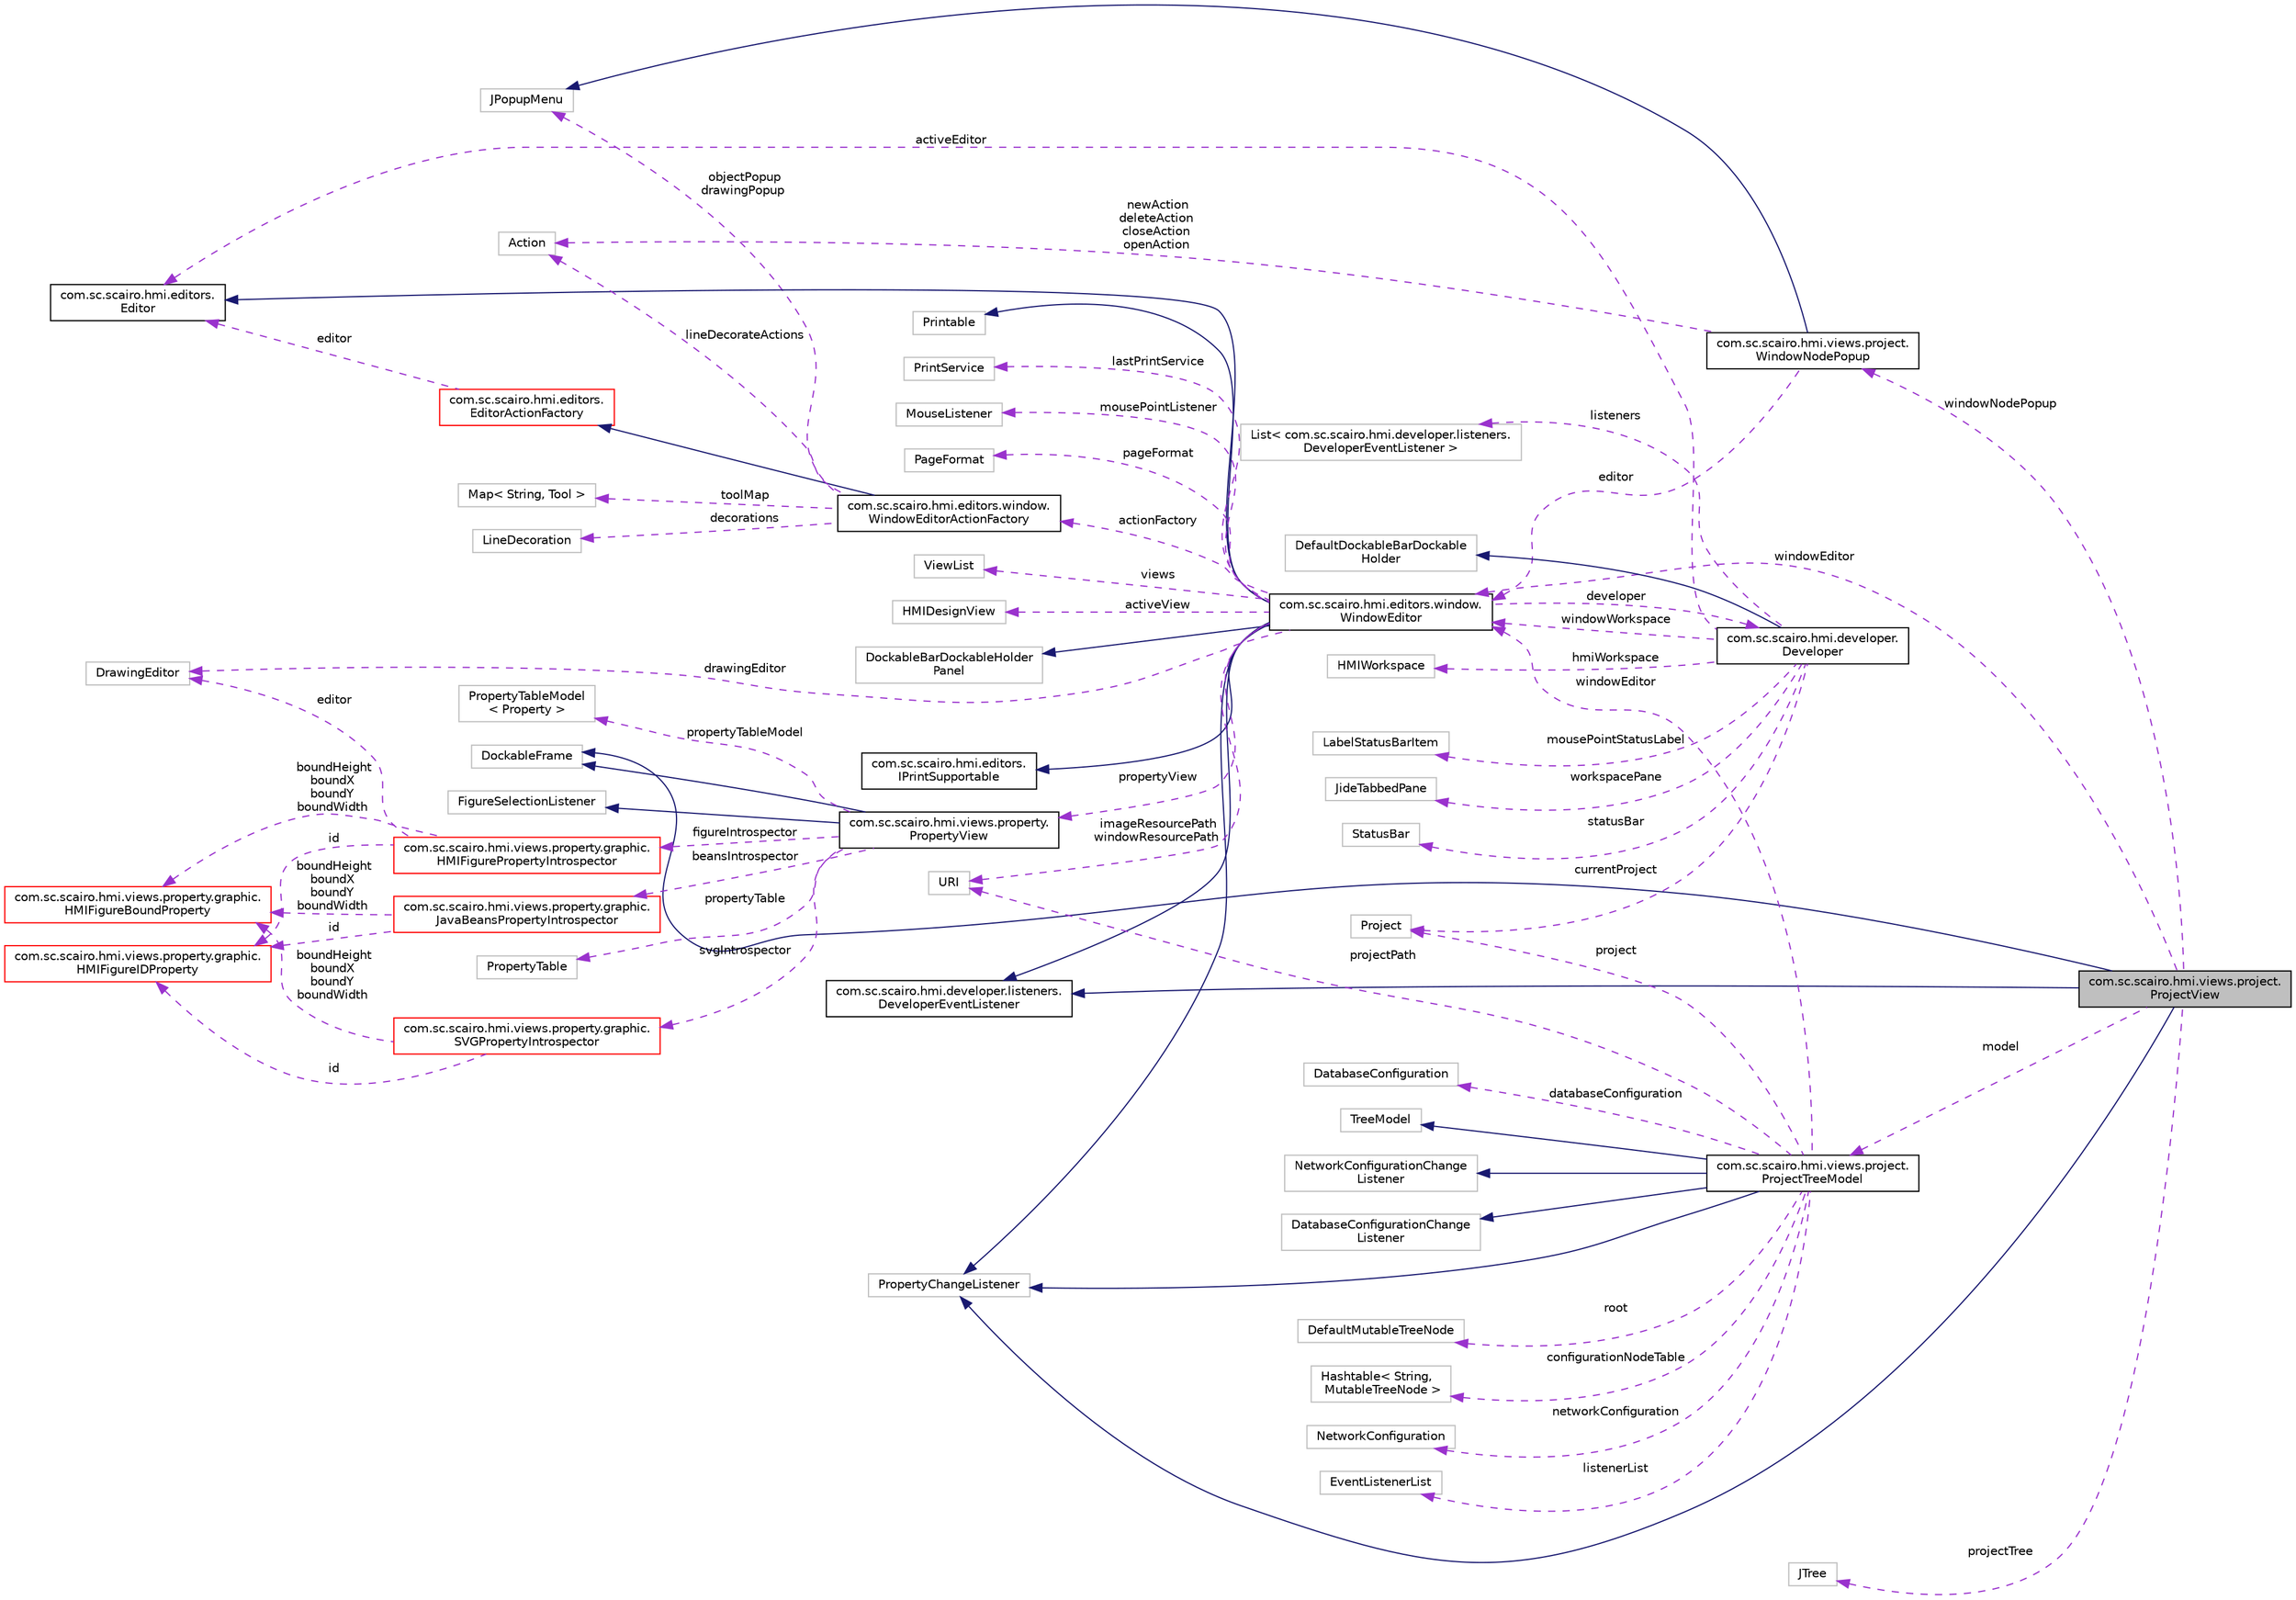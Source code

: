 digraph "com.sc.scairo.hmi.views.project.ProjectView"
{
 // LATEX_PDF_SIZE
  edge [fontname="Helvetica",fontsize="10",labelfontname="Helvetica",labelfontsize="10"];
  node [fontname="Helvetica",fontsize="10",shape=record];
  rankdir="LR";
  Node1 [label="com.sc.scairo.hmi.views.project.\lProjectView",height=0.2,width=0.4,color="black", fillcolor="grey75", style="filled", fontcolor="black",tooltip=" "];
  Node2 -> Node1 [dir="back",color="midnightblue",fontsize="10",style="solid",fontname="Helvetica"];
  Node2 [label="DockableFrame",height=0.2,width=0.4,color="grey75", fillcolor="white", style="filled",tooltip=" "];
  Node3 -> Node1 [dir="back",color="midnightblue",fontsize="10",style="solid",fontname="Helvetica"];
  Node3 [label="com.sc.scairo.hmi.developer.listeners.\lDeveloperEventListener",height=0.2,width=0.4,color="black", fillcolor="white", style="filled",URL="$interfacecom_1_1sc_1_1scairo_1_1hmi_1_1developer_1_1listeners_1_1_developer_event_listener.html",tooltip=" "];
  Node4 -> Node1 [dir="back",color="midnightblue",fontsize="10",style="solid",fontname="Helvetica"];
  Node4 [label="PropertyChangeListener",height=0.2,width=0.4,color="grey75", fillcolor="white", style="filled",tooltip=" "];
  Node5 -> Node1 [dir="back",color="darkorchid3",fontsize="10",style="dashed",label=" windowNodePopup" ,fontname="Helvetica"];
  Node5 [label="com.sc.scairo.hmi.views.project.\lWindowNodePopup",height=0.2,width=0.4,color="black", fillcolor="white", style="filled",URL="$classcom_1_1sc_1_1scairo_1_1hmi_1_1views_1_1project_1_1_window_node_popup.html",tooltip=" "];
  Node6 -> Node5 [dir="back",color="midnightblue",fontsize="10",style="solid",fontname="Helvetica"];
  Node6 [label="JPopupMenu",height=0.2,width=0.4,color="grey75", fillcolor="white", style="filled",tooltip=" "];
  Node7 -> Node5 [dir="back",color="darkorchid3",fontsize="10",style="dashed",label=" editor" ,fontname="Helvetica"];
  Node7 [label="com.sc.scairo.hmi.editors.window.\lWindowEditor",height=0.2,width=0.4,color="black", fillcolor="white", style="filled",URL="$classcom_1_1sc_1_1scairo_1_1hmi_1_1editors_1_1window_1_1_window_editor.html",tooltip=" "];
  Node8 -> Node7 [dir="back",color="midnightblue",fontsize="10",style="solid",fontname="Helvetica"];
  Node8 [label="DockableBarDockableHolder\lPanel",height=0.2,width=0.4,color="grey75", fillcolor="white", style="filled",tooltip=" "];
  Node3 -> Node7 [dir="back",color="midnightblue",fontsize="10",style="solid",fontname="Helvetica"];
  Node4 -> Node7 [dir="back",color="midnightblue",fontsize="10",style="solid",fontname="Helvetica"];
  Node9 -> Node7 [dir="back",color="midnightblue",fontsize="10",style="solid",fontname="Helvetica"];
  Node9 [label="com.sc.scairo.hmi.editors.\lEditor",height=0.2,width=0.4,color="black", fillcolor="white", style="filled",URL="$interfacecom_1_1sc_1_1scairo_1_1hmi_1_1editors_1_1_editor.html",tooltip=" "];
  Node10 -> Node7 [dir="back",color="midnightblue",fontsize="10",style="solid",fontname="Helvetica"];
  Node10 [label="com.sc.scairo.hmi.editors.\lIPrintSupportable",height=0.2,width=0.4,color="black", fillcolor="white", style="filled",URL="$interfacecom_1_1sc_1_1scairo_1_1hmi_1_1editors_1_1_i_print_supportable.html",tooltip=" "];
  Node11 -> Node7 [dir="back",color="midnightblue",fontsize="10",style="solid",fontname="Helvetica"];
  Node11 [label="Printable",height=0.2,width=0.4,color="grey75", fillcolor="white", style="filled",tooltip=" "];
  Node12 -> Node7 [dir="back",color="darkorchid3",fontsize="10",style="dashed",label=" drawingEditor" ,fontname="Helvetica"];
  Node12 [label="DrawingEditor",height=0.2,width=0.4,color="grey75", fillcolor="white", style="filled",tooltip=" "];
  Node13 -> Node7 [dir="back",color="darkorchid3",fontsize="10",style="dashed",label=" lastPrintService" ,fontname="Helvetica"];
  Node13 [label="PrintService",height=0.2,width=0.4,color="grey75", fillcolor="white", style="filled",tooltip=" "];
  Node14 -> Node7 [dir="back",color="darkorchid3",fontsize="10",style="dashed",label=" mousePointListener" ,fontname="Helvetica"];
  Node14 [label="MouseListener",height=0.2,width=0.4,color="grey75", fillcolor="white", style="filled",tooltip=" "];
  Node15 -> Node7 [dir="back",color="darkorchid3",fontsize="10",style="dashed",label=" pageFormat" ,fontname="Helvetica"];
  Node15 [label="PageFormat",height=0.2,width=0.4,color="grey75", fillcolor="white", style="filled",tooltip=" "];
  Node16 -> Node7 [dir="back",color="darkorchid3",fontsize="10",style="dashed",label=" views" ,fontname="Helvetica"];
  Node16 [label="ViewList",height=0.2,width=0.4,color="grey75", fillcolor="white", style="filled",tooltip=" "];
  Node17 -> Node7 [dir="back",color="darkorchid3",fontsize="10",style="dashed",label=" imageResourcePath\nwindowResourcePath" ,fontname="Helvetica"];
  Node17 [label="URI",height=0.2,width=0.4,color="grey75", fillcolor="white", style="filled",tooltip=" "];
  Node18 -> Node7 [dir="back",color="darkorchid3",fontsize="10",style="dashed",label=" activeView" ,fontname="Helvetica"];
  Node18 [label="HMIDesignView",height=0.2,width=0.4,color="grey75", fillcolor="white", style="filled",tooltip=" "];
  Node19 -> Node7 [dir="back",color="darkorchid3",fontsize="10",style="dashed",label=" developer" ,fontname="Helvetica"];
  Node19 [label="com.sc.scairo.hmi.developer.\lDeveloper",height=0.2,width=0.4,color="black", fillcolor="white", style="filled",URL="$classcom_1_1sc_1_1scairo_1_1hmi_1_1developer_1_1_developer.html",tooltip=" "];
  Node20 -> Node19 [dir="back",color="midnightblue",fontsize="10",style="solid",fontname="Helvetica"];
  Node20 [label="DefaultDockableBarDockable\lHolder",height=0.2,width=0.4,color="grey75", fillcolor="white", style="filled",tooltip=" "];
  Node21 -> Node19 [dir="back",color="darkorchid3",fontsize="10",style="dashed",label=" hmiWorkspace" ,fontname="Helvetica"];
  Node21 [label="HMIWorkspace",height=0.2,width=0.4,color="grey75", fillcolor="white", style="filled",tooltip=" "];
  Node7 -> Node19 [dir="back",color="darkorchid3",fontsize="10",style="dashed",label=" windowWorkspace" ,fontname="Helvetica"];
  Node22 -> Node19 [dir="back",color="darkorchid3",fontsize="10",style="dashed",label=" mousePointStatusLabel" ,fontname="Helvetica"];
  Node22 [label="LabelStatusBarItem",height=0.2,width=0.4,color="grey75", fillcolor="white", style="filled",tooltip=" "];
  Node23 -> Node19 [dir="back",color="darkorchid3",fontsize="10",style="dashed",label=" workspacePane" ,fontname="Helvetica"];
  Node23 [label="JideTabbedPane",height=0.2,width=0.4,color="grey75", fillcolor="white", style="filled",tooltip=" "];
  Node24 -> Node19 [dir="back",color="darkorchid3",fontsize="10",style="dashed",label=" statusBar" ,fontname="Helvetica"];
  Node24 [label="StatusBar",height=0.2,width=0.4,color="grey75", fillcolor="white", style="filled",tooltip=" "];
  Node25 -> Node19 [dir="back",color="darkorchid3",fontsize="10",style="dashed",label=" currentProject" ,fontname="Helvetica"];
  Node25 [label="Project",height=0.2,width=0.4,color="grey75", fillcolor="white", style="filled",tooltip=" "];
  Node26 -> Node19 [dir="back",color="darkorchid3",fontsize="10",style="dashed",label=" listeners" ,fontname="Helvetica"];
  Node26 [label="List\< com.sc.scairo.hmi.developer.listeners.\lDeveloperEventListener \>",height=0.2,width=0.4,color="grey75", fillcolor="white", style="filled",tooltip=" "];
  Node9 -> Node19 [dir="back",color="darkorchid3",fontsize="10",style="dashed",label=" activeEditor" ,fontname="Helvetica"];
  Node27 -> Node7 [dir="back",color="darkorchid3",fontsize="10",style="dashed",label=" propertyView" ,fontname="Helvetica"];
  Node27 [label="com.sc.scairo.hmi.views.property.\lPropertyView",height=0.2,width=0.4,color="black", fillcolor="white", style="filled",URL="$classcom_1_1sc_1_1scairo_1_1hmi_1_1views_1_1property_1_1_property_view.html",tooltip=" "];
  Node2 -> Node27 [dir="back",color="midnightblue",fontsize="10",style="solid",fontname="Helvetica"];
  Node28 -> Node27 [dir="back",color="midnightblue",fontsize="10",style="solid",fontname="Helvetica"];
  Node28 [label="FigureSelectionListener",height=0.2,width=0.4,color="grey75", fillcolor="white", style="filled",tooltip=" "];
  Node29 -> Node27 [dir="back",color="darkorchid3",fontsize="10",style="dashed",label=" beansIntrospector" ,fontname="Helvetica"];
  Node29 [label="com.sc.scairo.hmi.views.property.graphic.\lJavaBeansPropertyIntrospector",height=0.2,width=0.4,color="red", fillcolor="white", style="filled",URL="$classcom_1_1sc_1_1scairo_1_1hmi_1_1views_1_1property_1_1graphic_1_1_java_beans_property_introspector.html",tooltip=" "];
  Node30 -> Node29 [dir="back",color="darkorchid3",fontsize="10",style="dashed",label=" boundHeight\nboundX\nboundY\nboundWidth" ,fontname="Helvetica"];
  Node30 [label="com.sc.scairo.hmi.views.property.graphic.\lHMIFigureBoundProperty",height=0.2,width=0.4,color="red", fillcolor="white", style="filled",URL="$classcom_1_1sc_1_1scairo_1_1hmi_1_1views_1_1property_1_1graphic_1_1_h_m_i_figure_bound_property.html",tooltip=" "];
  Node35 -> Node29 [dir="back",color="darkorchid3",fontsize="10",style="dashed",label=" id" ,fontname="Helvetica"];
  Node35 [label="com.sc.scairo.hmi.views.property.graphic.\lHMIFigureIDProperty",height=0.2,width=0.4,color="red", fillcolor="white", style="filled",URL="$classcom_1_1sc_1_1scairo_1_1hmi_1_1views_1_1property_1_1graphic_1_1_h_m_i_figure_i_d_property.html",tooltip=" "];
  Node43 -> Node27 [dir="back",color="darkorchid3",fontsize="10",style="dashed",label=" figureIntrospector" ,fontname="Helvetica"];
  Node43 [label="com.sc.scairo.hmi.views.property.graphic.\lHMIFigurePropertyIntrospector",height=0.2,width=0.4,color="red", fillcolor="white", style="filled",URL="$classcom_1_1sc_1_1scairo_1_1hmi_1_1views_1_1property_1_1graphic_1_1_h_m_i_figure_property_introspector.html",tooltip=" "];
  Node12 -> Node43 [dir="back",color="darkorchid3",fontsize="10",style="dashed",label=" editor" ,fontname="Helvetica"];
  Node30 -> Node43 [dir="back",color="darkorchid3",fontsize="10",style="dashed",label=" boundHeight\nboundX\nboundY\nboundWidth" ,fontname="Helvetica"];
  Node35 -> Node43 [dir="back",color="darkorchid3",fontsize="10",style="dashed",label=" id" ,fontname="Helvetica"];
  Node47 -> Node27 [dir="back",color="darkorchid3",fontsize="10",style="dashed",label=" propertyTableModel" ,fontname="Helvetica"];
  Node47 [label="PropertyTableModel\l\< Property \>",height=0.2,width=0.4,color="grey75", fillcolor="white", style="filled",tooltip=" "];
  Node48 -> Node27 [dir="back",color="darkorchid3",fontsize="10",style="dashed",label=" propertyTable" ,fontname="Helvetica"];
  Node48 [label="PropertyTable",height=0.2,width=0.4,color="grey75", fillcolor="white", style="filled",tooltip=" "];
  Node49 -> Node27 [dir="back",color="darkorchid3",fontsize="10",style="dashed",label=" svgIntrospector" ,fontname="Helvetica"];
  Node49 [label="com.sc.scairo.hmi.views.property.graphic.\lSVGPropertyIntrospector",height=0.2,width=0.4,color="red", fillcolor="white", style="filled",URL="$classcom_1_1sc_1_1scairo_1_1hmi_1_1views_1_1property_1_1graphic_1_1_s_v_g_property_introspector.html",tooltip=" "];
  Node30 -> Node49 [dir="back",color="darkorchid3",fontsize="10",style="dashed",label=" boundHeight\nboundX\nboundY\nboundWidth" ,fontname="Helvetica"];
  Node35 -> Node49 [dir="back",color="darkorchid3",fontsize="10",style="dashed",label=" id" ,fontname="Helvetica"];
  Node52 -> Node7 [dir="back",color="darkorchid3",fontsize="10",style="dashed",label=" actionFactory" ,fontname="Helvetica"];
  Node52 [label="com.sc.scairo.hmi.editors.window.\lWindowEditorActionFactory",height=0.2,width=0.4,color="black", fillcolor="white", style="filled",URL="$classcom_1_1sc_1_1scairo_1_1hmi_1_1editors_1_1window_1_1_window_editor_action_factory.html",tooltip=" "];
  Node53 -> Node52 [dir="back",color="midnightblue",fontsize="10",style="solid",fontname="Helvetica"];
  Node53 [label="com.sc.scairo.hmi.editors.\lEditorActionFactory",height=0.2,width=0.4,color="red", fillcolor="white", style="filled",URL="$classcom_1_1sc_1_1scairo_1_1hmi_1_1editors_1_1_editor_action_factory.html",tooltip=" "];
  Node9 -> Node53 [dir="back",color="darkorchid3",fontsize="10",style="dashed",label=" editor" ,fontname="Helvetica"];
  Node6 -> Node52 [dir="back",color="darkorchid3",fontsize="10",style="dashed",label=" objectPopup\ndrawingPopup" ,fontname="Helvetica"];
  Node56 -> Node52 [dir="back",color="darkorchid3",fontsize="10",style="dashed",label=" decorations" ,fontname="Helvetica"];
  Node56 [label="LineDecoration",height=0.2,width=0.4,color="grey75", fillcolor="white", style="filled",tooltip=" "];
  Node57 -> Node52 [dir="back",color="darkorchid3",fontsize="10",style="dashed",label=" lineDecorateActions" ,fontname="Helvetica"];
  Node57 [label="Action",height=0.2,width=0.4,color="grey75", fillcolor="white", style="filled",tooltip=" "];
  Node58 -> Node52 [dir="back",color="darkorchid3",fontsize="10",style="dashed",label=" toolMap" ,fontname="Helvetica"];
  Node58 [label="Map\< String, Tool \>",height=0.2,width=0.4,color="grey75", fillcolor="white", style="filled",tooltip=" "];
  Node57 -> Node5 [dir="back",color="darkorchid3",fontsize="10",style="dashed",label=" newAction\ndeleteAction\ncloseAction\nopenAction" ,fontname="Helvetica"];
  Node7 -> Node1 [dir="back",color="darkorchid3",fontsize="10",style="dashed",label=" windowEditor" ,fontname="Helvetica"];
  Node59 -> Node1 [dir="back",color="darkorchid3",fontsize="10",style="dashed",label=" model" ,fontname="Helvetica"];
  Node59 [label="com.sc.scairo.hmi.views.project.\lProjectTreeModel",height=0.2,width=0.4,color="black", fillcolor="white", style="filled",URL="$classcom_1_1sc_1_1scairo_1_1hmi_1_1views_1_1project_1_1_project_tree_model.html",tooltip=" "];
  Node60 -> Node59 [dir="back",color="midnightblue",fontsize="10",style="solid",fontname="Helvetica"];
  Node60 [label="TreeModel",height=0.2,width=0.4,color="grey75", fillcolor="white", style="filled",tooltip=" "];
  Node61 -> Node59 [dir="back",color="midnightblue",fontsize="10",style="solid",fontname="Helvetica"];
  Node61 [label="NetworkConfigurationChange\lListener",height=0.2,width=0.4,color="grey75", fillcolor="white", style="filled",tooltip=" "];
  Node4 -> Node59 [dir="back",color="midnightblue",fontsize="10",style="solid",fontname="Helvetica"];
  Node62 -> Node59 [dir="back",color="midnightblue",fontsize="10",style="solid",fontname="Helvetica"];
  Node62 [label="DatabaseConfigurationChange\lListener",height=0.2,width=0.4,color="grey75", fillcolor="white", style="filled",tooltip=" "];
  Node63 -> Node59 [dir="back",color="darkorchid3",fontsize="10",style="dashed",label=" root" ,fontname="Helvetica"];
  Node63 [label="DefaultMutableTreeNode",height=0.2,width=0.4,color="grey75", fillcolor="white", style="filled",tooltip=" "];
  Node7 -> Node59 [dir="back",color="darkorchid3",fontsize="10",style="dashed",label=" windowEditor" ,fontname="Helvetica"];
  Node64 -> Node59 [dir="back",color="darkorchid3",fontsize="10",style="dashed",label=" configurationNodeTable" ,fontname="Helvetica"];
  Node64 [label="Hashtable\< String,\l MutableTreeNode \>",height=0.2,width=0.4,color="grey75", fillcolor="white", style="filled",tooltip=" "];
  Node65 -> Node59 [dir="back",color="darkorchid3",fontsize="10",style="dashed",label=" networkConfiguration" ,fontname="Helvetica"];
  Node65 [label="NetworkConfiguration",height=0.2,width=0.4,color="grey75", fillcolor="white", style="filled",tooltip=" "];
  Node66 -> Node59 [dir="back",color="darkorchid3",fontsize="10",style="dashed",label=" listenerList" ,fontname="Helvetica"];
  Node66 [label="EventListenerList",height=0.2,width=0.4,color="grey75", fillcolor="white", style="filled",tooltip=" "];
  Node17 -> Node59 [dir="back",color="darkorchid3",fontsize="10",style="dashed",label=" projectPath" ,fontname="Helvetica"];
  Node67 -> Node59 [dir="back",color="darkorchid3",fontsize="10",style="dashed",label=" databaseConfiguration" ,fontname="Helvetica"];
  Node67 [label="DatabaseConfiguration",height=0.2,width=0.4,color="grey75", fillcolor="white", style="filled",tooltip=" "];
  Node25 -> Node59 [dir="back",color="darkorchid3",fontsize="10",style="dashed",label=" project" ,fontname="Helvetica"];
  Node68 -> Node1 [dir="back",color="darkorchid3",fontsize="10",style="dashed",label=" projectTree" ,fontname="Helvetica"];
  Node68 [label="JTree",height=0.2,width=0.4,color="grey75", fillcolor="white", style="filled",tooltip=" "];
}
